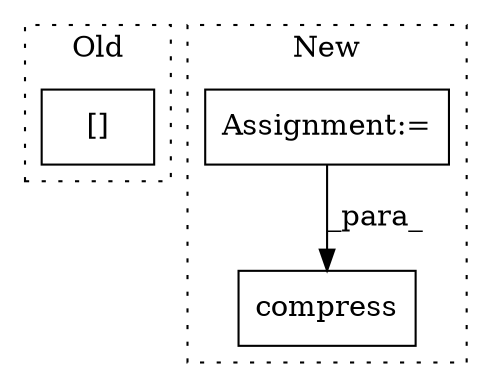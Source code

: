 digraph G {
subgraph cluster0 {
1 [label="[]" a="2" s="3388,3403" l="4,1" shape="box"];
label = "Old";
style="dotted";
}
subgraph cluster1 {
2 [label="compress" a="32" s="3575,3594" l="9,1" shape="box"];
3 [label="Assignment:=" a="7" s="3494" l="1" shape="box"];
label = "New";
style="dotted";
}
3 -> 2 [label="_para_"];
}
